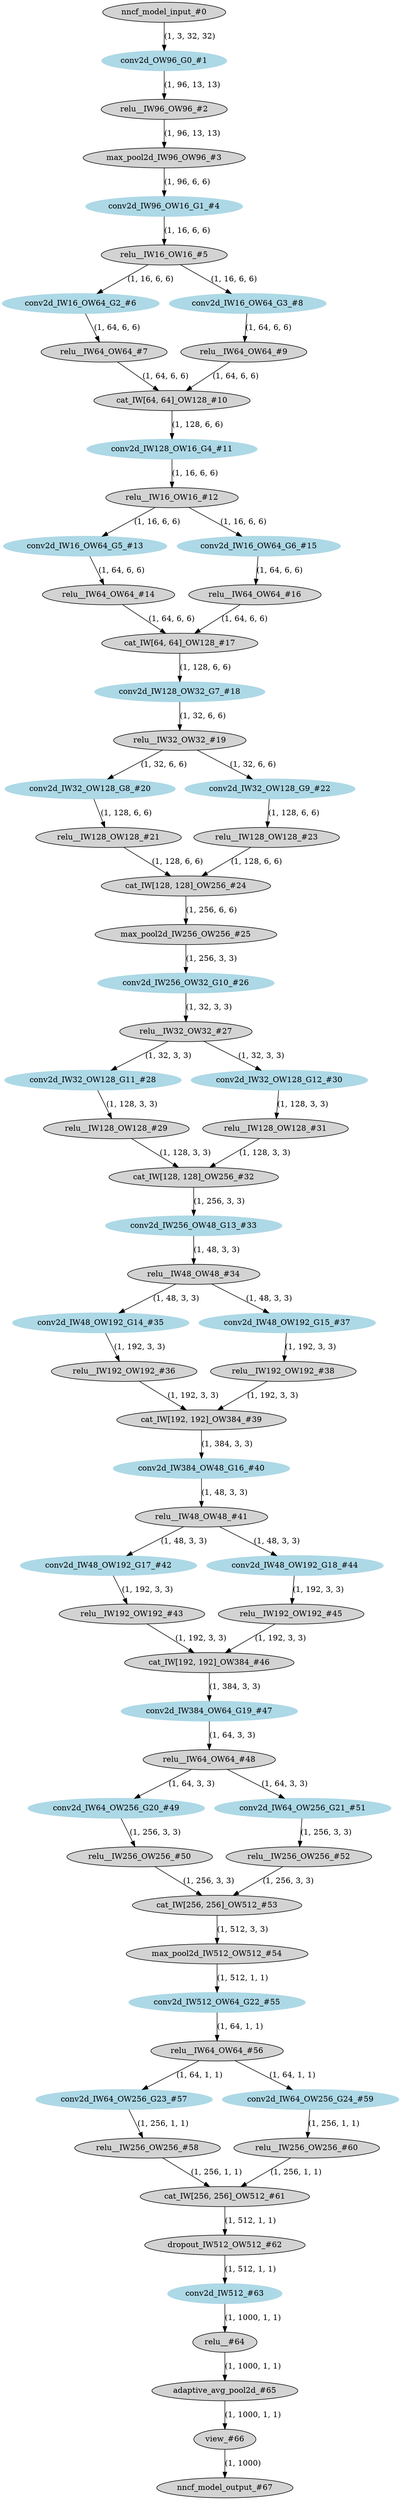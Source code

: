 strict digraph  {
"0 /nncf_model_input_0" [id=0, label="nncf_model_input_#0", style=filled, type=nncf_model_input];
"1 SqueezeNet/Sequential[features]/NNCFConv2d[0]/conv2d_0" [color=lightblue, id=1, label="conv2d_OW96_G0_#1", style=filled, type=conv2d];
"2 SqueezeNet/Sequential[features]/ReLU[1]/relu__0" [id=2, label="relu__IW96_OW96_#2", style=filled, type=relu_];
"3 SqueezeNet/Sequential[features]/MaxPool2d[2]/max_pool2d_0" [id=3, label="max_pool2d_IW96_OW96_#3", style=filled, type=max_pool2d];
"4 SqueezeNet/Sequential[features]/Fire[3]/NNCFConv2d[squeeze]/conv2d_0" [color=lightblue, id=4, label="conv2d_IW96_OW16_G1_#4", style=filled, type=conv2d];
"5 SqueezeNet/Sequential[features]/Fire[3]/ReLU[squeeze_activation]/relu__0" [id=5, label="relu__IW16_OW16_#5", style=filled, type=relu_];
"6 SqueezeNet/Sequential[features]/Fire[3]/NNCFConv2d[expand1x1]/conv2d_0" [color=lightblue, id=6, label="conv2d_IW16_OW64_G2_#6", style=filled, type=conv2d];
"7 SqueezeNet/Sequential[features]/Fire[3]/ReLU[expand1x1_activation]/relu__0" [id=7, label="relu__IW64_OW64_#7", style=filled, type=relu_];
"8 SqueezeNet/Sequential[features]/Fire[3]/NNCFConv2d[expand3x3]/conv2d_0" [color=lightblue, id=8, label="conv2d_IW16_OW64_G3_#8", style=filled, type=conv2d];
"9 SqueezeNet/Sequential[features]/Fire[3]/ReLU[expand3x3_activation]/relu__0" [id=9, label="relu__IW64_OW64_#9", style=filled, type=relu_];
"10 SqueezeNet/Sequential[features]/Fire[3]/cat_0" [id=10, label="cat_IW[64, 64]_OW128_#10", style=filled, type=cat];
"11 SqueezeNet/Sequential[features]/Fire[4]/NNCFConv2d[squeeze]/conv2d_0" [color=lightblue, id=11, label="conv2d_IW128_OW16_G4_#11", style=filled, type=conv2d];
"12 SqueezeNet/Sequential[features]/Fire[4]/ReLU[squeeze_activation]/relu__0" [id=12, label="relu__IW16_OW16_#12", style=filled, type=relu_];
"13 SqueezeNet/Sequential[features]/Fire[4]/NNCFConv2d[expand1x1]/conv2d_0" [color=lightblue, id=13, label="conv2d_IW16_OW64_G5_#13", style=filled, type=conv2d];
"14 SqueezeNet/Sequential[features]/Fire[4]/ReLU[expand1x1_activation]/relu__0" [id=14, label="relu__IW64_OW64_#14", style=filled, type=relu_];
"15 SqueezeNet/Sequential[features]/Fire[4]/NNCFConv2d[expand3x3]/conv2d_0" [color=lightblue, id=15, label="conv2d_IW16_OW64_G6_#15", style=filled, type=conv2d];
"16 SqueezeNet/Sequential[features]/Fire[4]/ReLU[expand3x3_activation]/relu__0" [id=16, label="relu__IW64_OW64_#16", style=filled, type=relu_];
"17 SqueezeNet/Sequential[features]/Fire[4]/cat_0" [id=17, label="cat_IW[64, 64]_OW128_#17", style=filled, type=cat];
"18 SqueezeNet/Sequential[features]/Fire[5]/NNCFConv2d[squeeze]/conv2d_0" [color=lightblue, id=18, label="conv2d_IW128_OW32_G7_#18", style=filled, type=conv2d];
"19 SqueezeNet/Sequential[features]/Fire[5]/ReLU[squeeze_activation]/relu__0" [id=19, label="relu__IW32_OW32_#19", style=filled, type=relu_];
"20 SqueezeNet/Sequential[features]/Fire[5]/NNCFConv2d[expand1x1]/conv2d_0" [color=lightblue, id=20, label="conv2d_IW32_OW128_G8_#20", style=filled, type=conv2d];
"21 SqueezeNet/Sequential[features]/Fire[5]/ReLU[expand1x1_activation]/relu__0" [id=21, label="relu__IW128_OW128_#21", style=filled, type=relu_];
"22 SqueezeNet/Sequential[features]/Fire[5]/NNCFConv2d[expand3x3]/conv2d_0" [color=lightblue, id=22, label="conv2d_IW32_OW128_G9_#22", style=filled, type=conv2d];
"23 SqueezeNet/Sequential[features]/Fire[5]/ReLU[expand3x3_activation]/relu__0" [id=23, label="relu__IW128_OW128_#23", style=filled, type=relu_];
"24 SqueezeNet/Sequential[features]/Fire[5]/cat_0" [id=24, label="cat_IW[128, 128]_OW256_#24", style=filled, type=cat];
"25 SqueezeNet/Sequential[features]/MaxPool2d[6]/max_pool2d_0" [id=25, label="max_pool2d_IW256_OW256_#25", style=filled, type=max_pool2d];
"26 SqueezeNet/Sequential[features]/Fire[7]/NNCFConv2d[squeeze]/conv2d_0" [color=lightblue, id=26, label="conv2d_IW256_OW32_G10_#26", style=filled, type=conv2d];
"27 SqueezeNet/Sequential[features]/Fire[7]/ReLU[squeeze_activation]/relu__0" [id=27, label="relu__IW32_OW32_#27", style=filled, type=relu_];
"28 SqueezeNet/Sequential[features]/Fire[7]/NNCFConv2d[expand1x1]/conv2d_0" [color=lightblue, id=28, label="conv2d_IW32_OW128_G11_#28", style=filled, type=conv2d];
"29 SqueezeNet/Sequential[features]/Fire[7]/ReLU[expand1x1_activation]/relu__0" [id=29, label="relu__IW128_OW128_#29", style=filled, type=relu_];
"30 SqueezeNet/Sequential[features]/Fire[7]/NNCFConv2d[expand3x3]/conv2d_0" [color=lightblue, id=30, label="conv2d_IW32_OW128_G12_#30", style=filled, type=conv2d];
"31 SqueezeNet/Sequential[features]/Fire[7]/ReLU[expand3x3_activation]/relu__0" [id=31, label="relu__IW128_OW128_#31", style=filled, type=relu_];
"32 SqueezeNet/Sequential[features]/Fire[7]/cat_0" [id=32, label="cat_IW[128, 128]_OW256_#32", style=filled, type=cat];
"33 SqueezeNet/Sequential[features]/Fire[8]/NNCFConv2d[squeeze]/conv2d_0" [color=lightblue, id=33, label="conv2d_IW256_OW48_G13_#33", style=filled, type=conv2d];
"34 SqueezeNet/Sequential[features]/Fire[8]/ReLU[squeeze_activation]/relu__0" [id=34, label="relu__IW48_OW48_#34", style=filled, type=relu_];
"35 SqueezeNet/Sequential[features]/Fire[8]/NNCFConv2d[expand1x1]/conv2d_0" [color=lightblue, id=35, label="conv2d_IW48_OW192_G14_#35", style=filled, type=conv2d];
"36 SqueezeNet/Sequential[features]/Fire[8]/ReLU[expand1x1_activation]/relu__0" [id=36, label="relu__IW192_OW192_#36", style=filled, type=relu_];
"37 SqueezeNet/Sequential[features]/Fire[8]/NNCFConv2d[expand3x3]/conv2d_0" [color=lightblue, id=37, label="conv2d_IW48_OW192_G15_#37", style=filled, type=conv2d];
"38 SqueezeNet/Sequential[features]/Fire[8]/ReLU[expand3x3_activation]/relu__0" [id=38, label="relu__IW192_OW192_#38", style=filled, type=relu_];
"39 SqueezeNet/Sequential[features]/Fire[8]/cat_0" [id=39, label="cat_IW[192, 192]_OW384_#39", style=filled, type=cat];
"40 SqueezeNet/Sequential[features]/Fire[9]/NNCFConv2d[squeeze]/conv2d_0" [color=lightblue, id=40, label="conv2d_IW384_OW48_G16_#40", style=filled, type=conv2d];
"41 SqueezeNet/Sequential[features]/Fire[9]/ReLU[squeeze_activation]/relu__0" [id=41, label="relu__IW48_OW48_#41", style=filled, type=relu_];
"42 SqueezeNet/Sequential[features]/Fire[9]/NNCFConv2d[expand1x1]/conv2d_0" [color=lightblue, id=42, label="conv2d_IW48_OW192_G17_#42", style=filled, type=conv2d];
"43 SqueezeNet/Sequential[features]/Fire[9]/ReLU[expand1x1_activation]/relu__0" [id=43, label="relu__IW192_OW192_#43", style=filled, type=relu_];
"44 SqueezeNet/Sequential[features]/Fire[9]/NNCFConv2d[expand3x3]/conv2d_0" [color=lightblue, id=44, label="conv2d_IW48_OW192_G18_#44", style=filled, type=conv2d];
"45 SqueezeNet/Sequential[features]/Fire[9]/ReLU[expand3x3_activation]/relu__0" [id=45, label="relu__IW192_OW192_#45", style=filled, type=relu_];
"46 SqueezeNet/Sequential[features]/Fire[9]/cat_0" [id=46, label="cat_IW[192, 192]_OW384_#46", style=filled, type=cat];
"47 SqueezeNet/Sequential[features]/Fire[10]/NNCFConv2d[squeeze]/conv2d_0" [color=lightblue, id=47, label="conv2d_IW384_OW64_G19_#47", style=filled, type=conv2d];
"48 SqueezeNet/Sequential[features]/Fire[10]/ReLU[squeeze_activation]/relu__0" [id=48, label="relu__IW64_OW64_#48", style=filled, type=relu_];
"49 SqueezeNet/Sequential[features]/Fire[10]/NNCFConv2d[expand1x1]/conv2d_0" [color=lightblue, id=49, label="conv2d_IW64_OW256_G20_#49", style=filled, type=conv2d];
"50 SqueezeNet/Sequential[features]/Fire[10]/ReLU[expand1x1_activation]/relu__0" [id=50, label="relu__IW256_OW256_#50", style=filled, type=relu_];
"51 SqueezeNet/Sequential[features]/Fire[10]/NNCFConv2d[expand3x3]/conv2d_0" [color=lightblue, id=51, label="conv2d_IW64_OW256_G21_#51", style=filled, type=conv2d];
"52 SqueezeNet/Sequential[features]/Fire[10]/ReLU[expand3x3_activation]/relu__0" [id=52, label="relu__IW256_OW256_#52", style=filled, type=relu_];
"53 SqueezeNet/Sequential[features]/Fire[10]/cat_0" [id=53, label="cat_IW[256, 256]_OW512_#53", style=filled, type=cat];
"54 SqueezeNet/Sequential[features]/MaxPool2d[11]/max_pool2d_0" [id=54, label="max_pool2d_IW512_OW512_#54", style=filled, type=max_pool2d];
"55 SqueezeNet/Sequential[features]/Fire[12]/NNCFConv2d[squeeze]/conv2d_0" [color=lightblue, id=55, label="conv2d_IW512_OW64_G22_#55", style=filled, type=conv2d];
"56 SqueezeNet/Sequential[features]/Fire[12]/ReLU[squeeze_activation]/relu__0" [id=56, label="relu__IW64_OW64_#56", style=filled, type=relu_];
"57 SqueezeNet/Sequential[features]/Fire[12]/NNCFConv2d[expand1x1]/conv2d_0" [color=lightblue, id=57, label="conv2d_IW64_OW256_G23_#57", style=filled, type=conv2d];
"58 SqueezeNet/Sequential[features]/Fire[12]/ReLU[expand1x1_activation]/relu__0" [id=58, label="relu__IW256_OW256_#58", style=filled, type=relu_];
"59 SqueezeNet/Sequential[features]/Fire[12]/NNCFConv2d[expand3x3]/conv2d_0" [color=lightblue, id=59, label="conv2d_IW64_OW256_G24_#59", style=filled, type=conv2d];
"60 SqueezeNet/Sequential[features]/Fire[12]/ReLU[expand3x3_activation]/relu__0" [id=60, label="relu__IW256_OW256_#60", style=filled, type=relu_];
"61 SqueezeNet/Sequential[features]/Fire[12]/cat_0" [id=61, label="cat_IW[256, 256]_OW512_#61", style=filled, type=cat];
"62 SqueezeNet/Sequential[classifier]/Dropout[0]/dropout_0" [id=62, label="dropout_IW512_OW512_#62", style=filled, type=dropout];
"63 SqueezeNet/Sequential[classifier]/NNCFConv2d[1]/conv2d_0" [color=lightblue, id=63, label="conv2d_IW512_#63", style=filled, type=conv2d];
"64 SqueezeNet/Sequential[classifier]/ReLU[2]/relu__0" [id=64, label="relu__#64", style=filled, type=relu_];
"65 SqueezeNet/Sequential[classifier]/AdaptiveAvgPool2d[3]/adaptive_avg_pool2d_0" [id=65, label="adaptive_avg_pool2d_#65", style=filled, type=adaptive_avg_pool2d];
"66 SqueezeNet/view_0" [id=66, label="view_#66", style=filled, type=view];
"67 /nncf_model_output_0" [id=67, label="nncf_model_output_#67", style=filled, type=nncf_model_output];
"0 /nncf_model_input_0" -> "1 SqueezeNet/Sequential[features]/NNCFConv2d[0]/conv2d_0"  [label="(1, 3, 32, 32)", style=solid];
"1 SqueezeNet/Sequential[features]/NNCFConv2d[0]/conv2d_0" -> "2 SqueezeNet/Sequential[features]/ReLU[1]/relu__0"  [label="(1, 96, 13, 13)", style=solid];
"2 SqueezeNet/Sequential[features]/ReLU[1]/relu__0" -> "3 SqueezeNet/Sequential[features]/MaxPool2d[2]/max_pool2d_0"  [label="(1, 96, 13, 13)", style=solid];
"3 SqueezeNet/Sequential[features]/MaxPool2d[2]/max_pool2d_0" -> "4 SqueezeNet/Sequential[features]/Fire[3]/NNCFConv2d[squeeze]/conv2d_0"  [label="(1, 96, 6, 6)", style=solid];
"4 SqueezeNet/Sequential[features]/Fire[3]/NNCFConv2d[squeeze]/conv2d_0" -> "5 SqueezeNet/Sequential[features]/Fire[3]/ReLU[squeeze_activation]/relu__0"  [label="(1, 16, 6, 6)", style=solid];
"5 SqueezeNet/Sequential[features]/Fire[3]/ReLU[squeeze_activation]/relu__0" -> "6 SqueezeNet/Sequential[features]/Fire[3]/NNCFConv2d[expand1x1]/conv2d_0"  [label="(1, 16, 6, 6)", style=solid];
"5 SqueezeNet/Sequential[features]/Fire[3]/ReLU[squeeze_activation]/relu__0" -> "8 SqueezeNet/Sequential[features]/Fire[3]/NNCFConv2d[expand3x3]/conv2d_0"  [label="(1, 16, 6, 6)", style=solid];
"6 SqueezeNet/Sequential[features]/Fire[3]/NNCFConv2d[expand1x1]/conv2d_0" -> "7 SqueezeNet/Sequential[features]/Fire[3]/ReLU[expand1x1_activation]/relu__0"  [label="(1, 64, 6, 6)", style=solid];
"7 SqueezeNet/Sequential[features]/Fire[3]/ReLU[expand1x1_activation]/relu__0" -> "10 SqueezeNet/Sequential[features]/Fire[3]/cat_0"  [label="(1, 64, 6, 6)", style=solid];
"8 SqueezeNet/Sequential[features]/Fire[3]/NNCFConv2d[expand3x3]/conv2d_0" -> "9 SqueezeNet/Sequential[features]/Fire[3]/ReLU[expand3x3_activation]/relu__0"  [label="(1, 64, 6, 6)", style=solid];
"9 SqueezeNet/Sequential[features]/Fire[3]/ReLU[expand3x3_activation]/relu__0" -> "10 SqueezeNet/Sequential[features]/Fire[3]/cat_0"  [label="(1, 64, 6, 6)", style=solid];
"10 SqueezeNet/Sequential[features]/Fire[3]/cat_0" -> "11 SqueezeNet/Sequential[features]/Fire[4]/NNCFConv2d[squeeze]/conv2d_0"  [label="(1, 128, 6, 6)", style=solid];
"11 SqueezeNet/Sequential[features]/Fire[4]/NNCFConv2d[squeeze]/conv2d_0" -> "12 SqueezeNet/Sequential[features]/Fire[4]/ReLU[squeeze_activation]/relu__0"  [label="(1, 16, 6, 6)", style=solid];
"12 SqueezeNet/Sequential[features]/Fire[4]/ReLU[squeeze_activation]/relu__0" -> "13 SqueezeNet/Sequential[features]/Fire[4]/NNCFConv2d[expand1x1]/conv2d_0"  [label="(1, 16, 6, 6)", style=solid];
"12 SqueezeNet/Sequential[features]/Fire[4]/ReLU[squeeze_activation]/relu__0" -> "15 SqueezeNet/Sequential[features]/Fire[4]/NNCFConv2d[expand3x3]/conv2d_0"  [label="(1, 16, 6, 6)", style=solid];
"13 SqueezeNet/Sequential[features]/Fire[4]/NNCFConv2d[expand1x1]/conv2d_0" -> "14 SqueezeNet/Sequential[features]/Fire[4]/ReLU[expand1x1_activation]/relu__0"  [label="(1, 64, 6, 6)", style=solid];
"14 SqueezeNet/Sequential[features]/Fire[4]/ReLU[expand1x1_activation]/relu__0" -> "17 SqueezeNet/Sequential[features]/Fire[4]/cat_0"  [label="(1, 64, 6, 6)", style=solid];
"15 SqueezeNet/Sequential[features]/Fire[4]/NNCFConv2d[expand3x3]/conv2d_0" -> "16 SqueezeNet/Sequential[features]/Fire[4]/ReLU[expand3x3_activation]/relu__0"  [label="(1, 64, 6, 6)", style=solid];
"16 SqueezeNet/Sequential[features]/Fire[4]/ReLU[expand3x3_activation]/relu__0" -> "17 SqueezeNet/Sequential[features]/Fire[4]/cat_0"  [label="(1, 64, 6, 6)", style=solid];
"17 SqueezeNet/Sequential[features]/Fire[4]/cat_0" -> "18 SqueezeNet/Sequential[features]/Fire[5]/NNCFConv2d[squeeze]/conv2d_0"  [label="(1, 128, 6, 6)", style=solid];
"18 SqueezeNet/Sequential[features]/Fire[5]/NNCFConv2d[squeeze]/conv2d_0" -> "19 SqueezeNet/Sequential[features]/Fire[5]/ReLU[squeeze_activation]/relu__0"  [label="(1, 32, 6, 6)", style=solid];
"19 SqueezeNet/Sequential[features]/Fire[5]/ReLU[squeeze_activation]/relu__0" -> "20 SqueezeNet/Sequential[features]/Fire[5]/NNCFConv2d[expand1x1]/conv2d_0"  [label="(1, 32, 6, 6)", style=solid];
"19 SqueezeNet/Sequential[features]/Fire[5]/ReLU[squeeze_activation]/relu__0" -> "22 SqueezeNet/Sequential[features]/Fire[5]/NNCFConv2d[expand3x3]/conv2d_0"  [label="(1, 32, 6, 6)", style=solid];
"20 SqueezeNet/Sequential[features]/Fire[5]/NNCFConv2d[expand1x1]/conv2d_0" -> "21 SqueezeNet/Sequential[features]/Fire[5]/ReLU[expand1x1_activation]/relu__0"  [label="(1, 128, 6, 6)", style=solid];
"21 SqueezeNet/Sequential[features]/Fire[5]/ReLU[expand1x1_activation]/relu__0" -> "24 SqueezeNet/Sequential[features]/Fire[5]/cat_0"  [label="(1, 128, 6, 6)", style=solid];
"22 SqueezeNet/Sequential[features]/Fire[5]/NNCFConv2d[expand3x3]/conv2d_0" -> "23 SqueezeNet/Sequential[features]/Fire[5]/ReLU[expand3x3_activation]/relu__0"  [label="(1, 128, 6, 6)", style=solid];
"23 SqueezeNet/Sequential[features]/Fire[5]/ReLU[expand3x3_activation]/relu__0" -> "24 SqueezeNet/Sequential[features]/Fire[5]/cat_0"  [label="(1, 128, 6, 6)", style=solid];
"24 SqueezeNet/Sequential[features]/Fire[5]/cat_0" -> "25 SqueezeNet/Sequential[features]/MaxPool2d[6]/max_pool2d_0"  [label="(1, 256, 6, 6)", style=solid];
"25 SqueezeNet/Sequential[features]/MaxPool2d[6]/max_pool2d_0" -> "26 SqueezeNet/Sequential[features]/Fire[7]/NNCFConv2d[squeeze]/conv2d_0"  [label="(1, 256, 3, 3)", style=solid];
"26 SqueezeNet/Sequential[features]/Fire[7]/NNCFConv2d[squeeze]/conv2d_0" -> "27 SqueezeNet/Sequential[features]/Fire[7]/ReLU[squeeze_activation]/relu__0"  [label="(1, 32, 3, 3)", style=solid];
"27 SqueezeNet/Sequential[features]/Fire[7]/ReLU[squeeze_activation]/relu__0" -> "28 SqueezeNet/Sequential[features]/Fire[7]/NNCFConv2d[expand1x1]/conv2d_0"  [label="(1, 32, 3, 3)", style=solid];
"27 SqueezeNet/Sequential[features]/Fire[7]/ReLU[squeeze_activation]/relu__0" -> "30 SqueezeNet/Sequential[features]/Fire[7]/NNCFConv2d[expand3x3]/conv2d_0"  [label="(1, 32, 3, 3)", style=solid];
"28 SqueezeNet/Sequential[features]/Fire[7]/NNCFConv2d[expand1x1]/conv2d_0" -> "29 SqueezeNet/Sequential[features]/Fire[7]/ReLU[expand1x1_activation]/relu__0"  [label="(1, 128, 3, 3)", style=solid];
"29 SqueezeNet/Sequential[features]/Fire[7]/ReLU[expand1x1_activation]/relu__0" -> "32 SqueezeNet/Sequential[features]/Fire[7]/cat_0"  [label="(1, 128, 3, 3)", style=solid];
"30 SqueezeNet/Sequential[features]/Fire[7]/NNCFConv2d[expand3x3]/conv2d_0" -> "31 SqueezeNet/Sequential[features]/Fire[7]/ReLU[expand3x3_activation]/relu__0"  [label="(1, 128, 3, 3)", style=solid];
"31 SqueezeNet/Sequential[features]/Fire[7]/ReLU[expand3x3_activation]/relu__0" -> "32 SqueezeNet/Sequential[features]/Fire[7]/cat_0"  [label="(1, 128, 3, 3)", style=solid];
"32 SqueezeNet/Sequential[features]/Fire[7]/cat_0" -> "33 SqueezeNet/Sequential[features]/Fire[8]/NNCFConv2d[squeeze]/conv2d_0"  [label="(1, 256, 3, 3)", style=solid];
"33 SqueezeNet/Sequential[features]/Fire[8]/NNCFConv2d[squeeze]/conv2d_0" -> "34 SqueezeNet/Sequential[features]/Fire[8]/ReLU[squeeze_activation]/relu__0"  [label="(1, 48, 3, 3)", style=solid];
"34 SqueezeNet/Sequential[features]/Fire[8]/ReLU[squeeze_activation]/relu__0" -> "35 SqueezeNet/Sequential[features]/Fire[8]/NNCFConv2d[expand1x1]/conv2d_0"  [label="(1, 48, 3, 3)", style=solid];
"34 SqueezeNet/Sequential[features]/Fire[8]/ReLU[squeeze_activation]/relu__0" -> "37 SqueezeNet/Sequential[features]/Fire[8]/NNCFConv2d[expand3x3]/conv2d_0"  [label="(1, 48, 3, 3)", style=solid];
"35 SqueezeNet/Sequential[features]/Fire[8]/NNCFConv2d[expand1x1]/conv2d_0" -> "36 SqueezeNet/Sequential[features]/Fire[8]/ReLU[expand1x1_activation]/relu__0"  [label="(1, 192, 3, 3)", style=solid];
"36 SqueezeNet/Sequential[features]/Fire[8]/ReLU[expand1x1_activation]/relu__0" -> "39 SqueezeNet/Sequential[features]/Fire[8]/cat_0"  [label="(1, 192, 3, 3)", style=solid];
"37 SqueezeNet/Sequential[features]/Fire[8]/NNCFConv2d[expand3x3]/conv2d_0" -> "38 SqueezeNet/Sequential[features]/Fire[8]/ReLU[expand3x3_activation]/relu__0"  [label="(1, 192, 3, 3)", style=solid];
"38 SqueezeNet/Sequential[features]/Fire[8]/ReLU[expand3x3_activation]/relu__0" -> "39 SqueezeNet/Sequential[features]/Fire[8]/cat_0"  [label="(1, 192, 3, 3)", style=solid];
"39 SqueezeNet/Sequential[features]/Fire[8]/cat_0" -> "40 SqueezeNet/Sequential[features]/Fire[9]/NNCFConv2d[squeeze]/conv2d_0"  [label="(1, 384, 3, 3)", style=solid];
"40 SqueezeNet/Sequential[features]/Fire[9]/NNCFConv2d[squeeze]/conv2d_0" -> "41 SqueezeNet/Sequential[features]/Fire[9]/ReLU[squeeze_activation]/relu__0"  [label="(1, 48, 3, 3)", style=solid];
"41 SqueezeNet/Sequential[features]/Fire[9]/ReLU[squeeze_activation]/relu__0" -> "42 SqueezeNet/Sequential[features]/Fire[9]/NNCFConv2d[expand1x1]/conv2d_0"  [label="(1, 48, 3, 3)", style=solid];
"41 SqueezeNet/Sequential[features]/Fire[9]/ReLU[squeeze_activation]/relu__0" -> "44 SqueezeNet/Sequential[features]/Fire[9]/NNCFConv2d[expand3x3]/conv2d_0"  [label="(1, 48, 3, 3)", style=solid];
"42 SqueezeNet/Sequential[features]/Fire[9]/NNCFConv2d[expand1x1]/conv2d_0" -> "43 SqueezeNet/Sequential[features]/Fire[9]/ReLU[expand1x1_activation]/relu__0"  [label="(1, 192, 3, 3)", style=solid];
"43 SqueezeNet/Sequential[features]/Fire[9]/ReLU[expand1x1_activation]/relu__0" -> "46 SqueezeNet/Sequential[features]/Fire[9]/cat_0"  [label="(1, 192, 3, 3)", style=solid];
"44 SqueezeNet/Sequential[features]/Fire[9]/NNCFConv2d[expand3x3]/conv2d_0" -> "45 SqueezeNet/Sequential[features]/Fire[9]/ReLU[expand3x3_activation]/relu__0"  [label="(1, 192, 3, 3)", style=solid];
"45 SqueezeNet/Sequential[features]/Fire[9]/ReLU[expand3x3_activation]/relu__0" -> "46 SqueezeNet/Sequential[features]/Fire[9]/cat_0"  [label="(1, 192, 3, 3)", style=solid];
"46 SqueezeNet/Sequential[features]/Fire[9]/cat_0" -> "47 SqueezeNet/Sequential[features]/Fire[10]/NNCFConv2d[squeeze]/conv2d_0"  [label="(1, 384, 3, 3)", style=solid];
"47 SqueezeNet/Sequential[features]/Fire[10]/NNCFConv2d[squeeze]/conv2d_0" -> "48 SqueezeNet/Sequential[features]/Fire[10]/ReLU[squeeze_activation]/relu__0"  [label="(1, 64, 3, 3)", style=solid];
"48 SqueezeNet/Sequential[features]/Fire[10]/ReLU[squeeze_activation]/relu__0" -> "49 SqueezeNet/Sequential[features]/Fire[10]/NNCFConv2d[expand1x1]/conv2d_0"  [label="(1, 64, 3, 3)", style=solid];
"48 SqueezeNet/Sequential[features]/Fire[10]/ReLU[squeeze_activation]/relu__0" -> "51 SqueezeNet/Sequential[features]/Fire[10]/NNCFConv2d[expand3x3]/conv2d_0"  [label="(1, 64, 3, 3)", style=solid];
"49 SqueezeNet/Sequential[features]/Fire[10]/NNCFConv2d[expand1x1]/conv2d_0" -> "50 SqueezeNet/Sequential[features]/Fire[10]/ReLU[expand1x1_activation]/relu__0"  [label="(1, 256, 3, 3)", style=solid];
"50 SqueezeNet/Sequential[features]/Fire[10]/ReLU[expand1x1_activation]/relu__0" -> "53 SqueezeNet/Sequential[features]/Fire[10]/cat_0"  [label="(1, 256, 3, 3)", style=solid];
"51 SqueezeNet/Sequential[features]/Fire[10]/NNCFConv2d[expand3x3]/conv2d_0" -> "52 SqueezeNet/Sequential[features]/Fire[10]/ReLU[expand3x3_activation]/relu__0"  [label="(1, 256, 3, 3)", style=solid];
"52 SqueezeNet/Sequential[features]/Fire[10]/ReLU[expand3x3_activation]/relu__0" -> "53 SqueezeNet/Sequential[features]/Fire[10]/cat_0"  [label="(1, 256, 3, 3)", style=solid];
"53 SqueezeNet/Sequential[features]/Fire[10]/cat_0" -> "54 SqueezeNet/Sequential[features]/MaxPool2d[11]/max_pool2d_0"  [label="(1, 512, 3, 3)", style=solid];
"54 SqueezeNet/Sequential[features]/MaxPool2d[11]/max_pool2d_0" -> "55 SqueezeNet/Sequential[features]/Fire[12]/NNCFConv2d[squeeze]/conv2d_0"  [label="(1, 512, 1, 1)", style=solid];
"55 SqueezeNet/Sequential[features]/Fire[12]/NNCFConv2d[squeeze]/conv2d_0" -> "56 SqueezeNet/Sequential[features]/Fire[12]/ReLU[squeeze_activation]/relu__0"  [label="(1, 64, 1, 1)", style=solid];
"56 SqueezeNet/Sequential[features]/Fire[12]/ReLU[squeeze_activation]/relu__0" -> "57 SqueezeNet/Sequential[features]/Fire[12]/NNCFConv2d[expand1x1]/conv2d_0"  [label="(1, 64, 1, 1)", style=solid];
"56 SqueezeNet/Sequential[features]/Fire[12]/ReLU[squeeze_activation]/relu__0" -> "59 SqueezeNet/Sequential[features]/Fire[12]/NNCFConv2d[expand3x3]/conv2d_0"  [label="(1, 64, 1, 1)", style=solid];
"57 SqueezeNet/Sequential[features]/Fire[12]/NNCFConv2d[expand1x1]/conv2d_0" -> "58 SqueezeNet/Sequential[features]/Fire[12]/ReLU[expand1x1_activation]/relu__0"  [label="(1, 256, 1, 1)", style=solid];
"58 SqueezeNet/Sequential[features]/Fire[12]/ReLU[expand1x1_activation]/relu__0" -> "61 SqueezeNet/Sequential[features]/Fire[12]/cat_0"  [label="(1, 256, 1, 1)", style=solid];
"59 SqueezeNet/Sequential[features]/Fire[12]/NNCFConv2d[expand3x3]/conv2d_0" -> "60 SqueezeNet/Sequential[features]/Fire[12]/ReLU[expand3x3_activation]/relu__0"  [label="(1, 256, 1, 1)", style=solid];
"60 SqueezeNet/Sequential[features]/Fire[12]/ReLU[expand3x3_activation]/relu__0" -> "61 SqueezeNet/Sequential[features]/Fire[12]/cat_0"  [label="(1, 256, 1, 1)", style=solid];
"61 SqueezeNet/Sequential[features]/Fire[12]/cat_0" -> "62 SqueezeNet/Sequential[classifier]/Dropout[0]/dropout_0"  [label="(1, 512, 1, 1)", style=solid];
"62 SqueezeNet/Sequential[classifier]/Dropout[0]/dropout_0" -> "63 SqueezeNet/Sequential[classifier]/NNCFConv2d[1]/conv2d_0"  [label="(1, 512, 1, 1)", style=solid];
"63 SqueezeNet/Sequential[classifier]/NNCFConv2d[1]/conv2d_0" -> "64 SqueezeNet/Sequential[classifier]/ReLU[2]/relu__0"  [label="(1, 1000, 1, 1)", style=solid];
"64 SqueezeNet/Sequential[classifier]/ReLU[2]/relu__0" -> "65 SqueezeNet/Sequential[classifier]/AdaptiveAvgPool2d[3]/adaptive_avg_pool2d_0"  [label="(1, 1000, 1, 1)", style=solid];
"65 SqueezeNet/Sequential[classifier]/AdaptiveAvgPool2d[3]/adaptive_avg_pool2d_0" -> "66 SqueezeNet/view_0"  [label="(1, 1000, 1, 1)", style=solid];
"66 SqueezeNet/view_0" -> "67 /nncf_model_output_0"  [label="(1, 1000)", style=solid];
}
